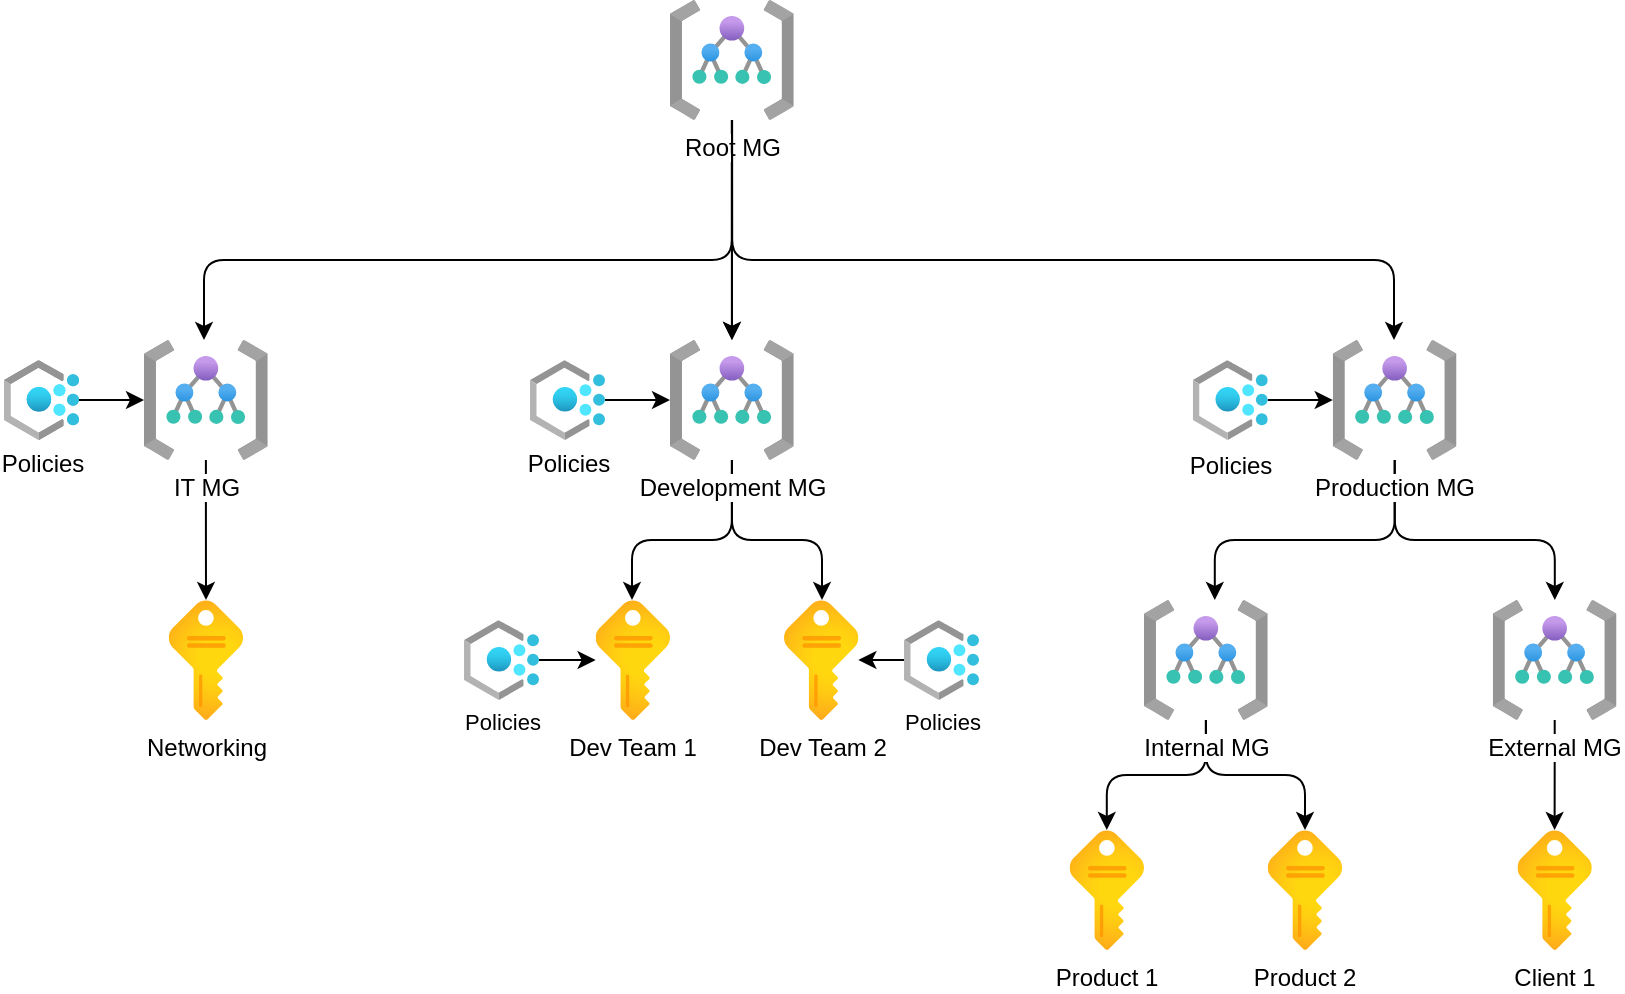 <mxfile version="20.8.16" type="device"><diagram name="Page-1" id="hbQC96BAuqdgO_J_wi1y"><mxGraphModel dx="1416" dy="818" grid="1" gridSize="10" guides="1" tooltips="1" connect="1" arrows="1" fold="1" page="1" pageScale="1" pageWidth="827" pageHeight="1169" math="0" shadow="0"><root><mxCell id="0"/><mxCell id="1" parent="0"/><mxCell id="lFbYV73rnpGi8wLzCxi8-5" style="edgeStyle=orthogonalEdgeStyle;rounded=1;orthogonalLoop=1;jettySize=auto;html=1;" parent="1" source="lFbYV73rnpGi8wLzCxi8-1" target="lFbYV73rnpGi8wLzCxi8-2" edge="1"><mxGeometry relative="1" as="geometry"><Array as="points"><mxPoint x="374" y="240"/><mxPoint x="110" y="240"/></Array></mxGeometry></mxCell><mxCell id="lFbYV73rnpGi8wLzCxi8-7" style="edgeStyle=orthogonalEdgeStyle;rounded=0;orthogonalLoop=1;jettySize=auto;html=1;" parent="1" source="lFbYV73rnpGi8wLzCxi8-1" target="lFbYV73rnpGi8wLzCxi8-3" edge="1"><mxGeometry relative="1" as="geometry"/></mxCell><mxCell id="lFbYV73rnpGi8wLzCxi8-1" value="Root MG" style="aspect=fixed;html=1;points=[];align=center;image;fontSize=12;image=img/lib/azure2/general/Management_Groups.svg;" parent="1" vertex="1"><mxGeometry x="343" y="110" width="61.88" height="60" as="geometry"/></mxCell><mxCell id="lFbYV73rnpGi8wLzCxi8-24" style="edgeStyle=orthogonalEdgeStyle;rounded=1;orthogonalLoop=1;jettySize=auto;html=1;" parent="1" source="lFbYV73rnpGi8wLzCxi8-2" target="lFbYV73rnpGi8wLzCxi8-23" edge="1"><mxGeometry relative="1" as="geometry"/></mxCell><mxCell id="lFbYV73rnpGi8wLzCxi8-2" value="IT MG" style="aspect=fixed;html=1;points=[];align=center;image;fontSize=12;image=img/lib/azure2/general/Management_Groups.svg;" parent="1" vertex="1"><mxGeometry x="80" y="280" width="61.88" height="60" as="geometry"/></mxCell><mxCell id="lFbYV73rnpGi8wLzCxi8-27" style="edgeStyle=orthogonalEdgeStyle;rounded=1;orthogonalLoop=1;jettySize=auto;html=1;" parent="1" source="lFbYV73rnpGi8wLzCxi8-3" target="lFbYV73rnpGi8wLzCxi8-25" edge="1"><mxGeometry relative="1" as="geometry"><Array as="points"><mxPoint x="374" y="380"/><mxPoint x="324" y="380"/></Array></mxGeometry></mxCell><mxCell id="lFbYV73rnpGi8wLzCxi8-28" style="edgeStyle=orthogonalEdgeStyle;rounded=1;orthogonalLoop=1;jettySize=auto;html=1;" parent="1" source="lFbYV73rnpGi8wLzCxi8-3" target="lFbYV73rnpGi8wLzCxi8-26" edge="1"><mxGeometry relative="1" as="geometry"><Array as="points"><mxPoint x="374" y="380"/><mxPoint x="419" y="380"/></Array></mxGeometry></mxCell><mxCell id="lFbYV73rnpGi8wLzCxi8-3" value="Development MG" style="aspect=fixed;html=1;points=[];align=center;image;fontSize=12;image=img/lib/azure2/general/Management_Groups.svg;" parent="1" vertex="1"><mxGeometry x="343" y="280" width="61.88" height="60" as="geometry"/></mxCell><mxCell id="lFbYV73rnpGi8wLzCxi8-21" style="edgeStyle=orthogonalEdgeStyle;rounded=1;orthogonalLoop=1;jettySize=auto;html=1;" parent="1" source="lFbYV73rnpGi8wLzCxi8-4" target="lFbYV73rnpGi8wLzCxi8-19" edge="1"><mxGeometry relative="1" as="geometry"><Array as="points"><mxPoint x="705.38" y="380"/><mxPoint x="785.38" y="380"/></Array></mxGeometry></mxCell><mxCell id="lFbYV73rnpGi8wLzCxi8-22" style="edgeStyle=orthogonalEdgeStyle;rounded=1;orthogonalLoop=1;jettySize=auto;html=1;" parent="1" source="lFbYV73rnpGi8wLzCxi8-4" target="lFbYV73rnpGi8wLzCxi8-18" edge="1"><mxGeometry relative="1" as="geometry"><Array as="points"><mxPoint x="705.38" y="380"/><mxPoint x="615.38" y="380"/></Array></mxGeometry></mxCell><mxCell id="lFbYV73rnpGi8wLzCxi8-4" value="Production MG" style="aspect=fixed;html=1;points=[];align=center;image;fontSize=12;image=img/lib/azure2/general/Management_Groups.svg;" parent="1" vertex="1"><mxGeometry x="674.38" y="280" width="61.88" height="60" as="geometry"/></mxCell><mxCell id="lFbYV73rnpGi8wLzCxi8-8" style="edgeStyle=orthogonalEdgeStyle;rounded=1;orthogonalLoop=1;jettySize=auto;html=1;" parent="1" target="lFbYV73rnpGi8wLzCxi8-4" edge="1"><mxGeometry relative="1" as="geometry"><mxPoint x="374.06" y="170" as="sourcePoint"/><mxPoint x="581.06" y="280" as="targetPoint"/><Array as="points"><mxPoint x="374" y="240"/><mxPoint x="705" y="240"/></Array></mxGeometry></mxCell><mxCell id="lFbYV73rnpGi8wLzCxi8-9" style="edgeStyle=orthogonalEdgeStyle;rounded=1;orthogonalLoop=1;jettySize=auto;html=1;" parent="1" edge="1"><mxGeometry relative="1" as="geometry"><mxPoint x="374.0" y="170" as="sourcePoint"/><mxPoint x="374.0" y="280" as="targetPoint"/></mxGeometry></mxCell><mxCell id="lFbYV73rnpGi8wLzCxi8-11" style="edgeStyle=orthogonalEdgeStyle;rounded=1;orthogonalLoop=1;jettySize=auto;html=1;" parent="1" source="lFbYV73rnpGi8wLzCxi8-10" target="lFbYV73rnpGi8wLzCxi8-2" edge="1"><mxGeometry relative="1" as="geometry"/></mxCell><mxCell id="lFbYV73rnpGi8wLzCxi8-10" value="Policies" style="aspect=fixed;html=1;points=[];align=center;image;fontSize=12;image=img/lib/azure2/management_governance/Policy.svg;" parent="1" vertex="1"><mxGeometry x="10" y="290" width="37.5" height="40" as="geometry"/></mxCell><mxCell id="lFbYV73rnpGi8wLzCxi8-12" value="Policies" style="aspect=fixed;html=1;points=[];align=center;image;fontSize=12;image=img/lib/azure2/management_governance/Policy.svg;spacing=0;" parent="1" vertex="1"><mxGeometry x="10" y="290" width="37.5" height="40" as="geometry"/></mxCell><mxCell id="lFbYV73rnpGi8wLzCxi8-13" style="edgeStyle=orthogonalEdgeStyle;rounded=1;orthogonalLoop=1;jettySize=auto;html=1;" parent="1" edge="1"><mxGeometry relative="1" as="geometry"><mxPoint x="310.5" y="310" as="sourcePoint"/><mxPoint x="343" y="310" as="targetPoint"/></mxGeometry></mxCell><mxCell id="lFbYV73rnpGi8wLzCxi8-14" value="Policies" style="aspect=fixed;html=1;points=[];align=center;image;fontSize=12;image=img/lib/azure2/management_governance/Policy.svg;spacing=0;" parent="1" vertex="1"><mxGeometry x="273" y="290" width="37.5" height="40" as="geometry"/></mxCell><mxCell id="lFbYV73rnpGi8wLzCxi8-15" style="edgeStyle=orthogonalEdgeStyle;rounded=1;orthogonalLoop=1;jettySize=auto;html=1;" parent="1" edge="1"><mxGeometry relative="1" as="geometry"><mxPoint x="641.88" y="310" as="sourcePoint"/><mxPoint x="674.38" y="310" as="targetPoint"/></mxGeometry></mxCell><mxCell id="lFbYV73rnpGi8wLzCxi8-16" value="Policies" style="aspect=fixed;html=1;points=[];align=center;image;fontSize=12;image=img/lib/azure2/management_governance/Policy.svg;spacing=1;" parent="1" vertex="1"><mxGeometry x="604.38" y="290" width="37.5" height="40" as="geometry"/></mxCell><mxCell id="lFbYV73rnpGi8wLzCxi8-40" style="edgeStyle=orthogonalEdgeStyle;rounded=1;orthogonalLoop=1;jettySize=auto;html=1;fontSize=11;" parent="1" source="lFbYV73rnpGi8wLzCxi8-18" target="lFbYV73rnpGi8wLzCxi8-39" edge="1"><mxGeometry relative="1" as="geometry"/></mxCell><mxCell id="lFbYV73rnpGi8wLzCxi8-42" style="edgeStyle=orthogonalEdgeStyle;rounded=1;orthogonalLoop=1;jettySize=auto;html=1;fontSize=11;" parent="1" source="lFbYV73rnpGi8wLzCxi8-18" target="lFbYV73rnpGi8wLzCxi8-41" edge="1"><mxGeometry relative="1" as="geometry"/></mxCell><mxCell id="lFbYV73rnpGi8wLzCxi8-18" value="Internal MG" style="aspect=fixed;html=1;points=[];align=center;image;fontSize=12;image=img/lib/azure2/general/Management_Groups.svg;" parent="1" vertex="1"><mxGeometry x="580" y="410" width="61.88" height="60" as="geometry"/></mxCell><mxCell id="lFbYV73rnpGi8wLzCxi8-44" style="edgeStyle=orthogonalEdgeStyle;rounded=1;orthogonalLoop=1;jettySize=auto;html=1;fontSize=11;" parent="1" source="lFbYV73rnpGi8wLzCxi8-19" target="lFbYV73rnpGi8wLzCxi8-43" edge="1"><mxGeometry relative="1" as="geometry"/></mxCell><mxCell id="lFbYV73rnpGi8wLzCxi8-19" value="External MG" style="aspect=fixed;html=1;points=[];align=center;image;fontSize=12;image=img/lib/azure2/general/Management_Groups.svg;" parent="1" vertex="1"><mxGeometry x="754.38" y="410" width="61.88" height="60" as="geometry"/></mxCell><mxCell id="lFbYV73rnpGi8wLzCxi8-23" value="Networking" style="aspect=fixed;html=1;points=[];align=center;image;fontSize=12;image=img/lib/azure2/general/Subscriptions.svg;" parent="1" vertex="1"><mxGeometry x="92.35" y="410" width="37.18" height="60" as="geometry"/></mxCell><mxCell id="lFbYV73rnpGi8wLzCxi8-25" value="Dev Team 1" style="aspect=fixed;html=1;points=[];align=center;image;fontSize=12;image=img/lib/azure2/general/Subscriptions.svg;" parent="1" vertex="1"><mxGeometry x="305.82" y="410" width="37.18" height="60" as="geometry"/></mxCell><mxCell id="lFbYV73rnpGi8wLzCxi8-26" value="Dev Team 2" style="aspect=fixed;html=1;points=[];align=center;image;fontSize=12;image=img/lib/azure2/general/Subscriptions.svg;" parent="1" vertex="1"><mxGeometry x="400" y="410" width="37.18" height="60" as="geometry"/></mxCell><mxCell id="lFbYV73rnpGi8wLzCxi8-32" style="edgeStyle=orthogonalEdgeStyle;rounded=1;orthogonalLoop=1;jettySize=auto;html=1;" parent="1" source="lFbYV73rnpGi8wLzCxi8-31" target="lFbYV73rnpGi8wLzCxi8-25" edge="1"><mxGeometry relative="1" as="geometry"/></mxCell><mxCell id="lFbYV73rnpGi8wLzCxi8-31" value="Policies" style="aspect=fixed;html=1;points=[];align=center;image;fontSize=11;image=img/lib/azure2/management_governance/Policy.svg;spacing=0;" parent="1" vertex="1"><mxGeometry x="240" y="420" width="37.5" height="40" as="geometry"/></mxCell><mxCell id="lFbYV73rnpGi8wLzCxi8-34" style="edgeStyle=orthogonalEdgeStyle;rounded=1;orthogonalLoop=1;jettySize=auto;html=1;" parent="1" source="lFbYV73rnpGi8wLzCxi8-33" target="lFbYV73rnpGi8wLzCxi8-26" edge="1"><mxGeometry relative="1" as="geometry"/></mxCell><mxCell id="lFbYV73rnpGi8wLzCxi8-33" value="Policies" style="aspect=fixed;html=1;points=[];align=center;image;fontSize=11;image=img/lib/azure2/management_governance/Policy.svg;spacing=0;" parent="1" vertex="1"><mxGeometry x="460" y="420" width="37.5" height="40" as="geometry"/></mxCell><mxCell id="lFbYV73rnpGi8wLzCxi8-39" value="Product 1" style="aspect=fixed;html=1;points=[];align=center;image;fontSize=12;image=img/lib/azure2/general/Subscriptions.svg;" parent="1" vertex="1"><mxGeometry x="542.82" y="525" width="37.18" height="60" as="geometry"/></mxCell><mxCell id="lFbYV73rnpGi8wLzCxi8-41" value="Product 2" style="aspect=fixed;html=1;points=[];align=center;image;fontSize=12;image=img/lib/azure2/general/Subscriptions.svg;" parent="1" vertex="1"><mxGeometry x="641.88" y="525" width="37.18" height="60" as="geometry"/></mxCell><mxCell id="lFbYV73rnpGi8wLzCxi8-43" value="Client 1" style="aspect=fixed;html=1;points=[];align=center;image;fontSize=12;image=img/lib/azure2/general/Subscriptions.svg;" parent="1" vertex="1"><mxGeometry x="766.73" y="525" width="37.18" height="60" as="geometry"/></mxCell></root></mxGraphModel></diagram></mxfile>